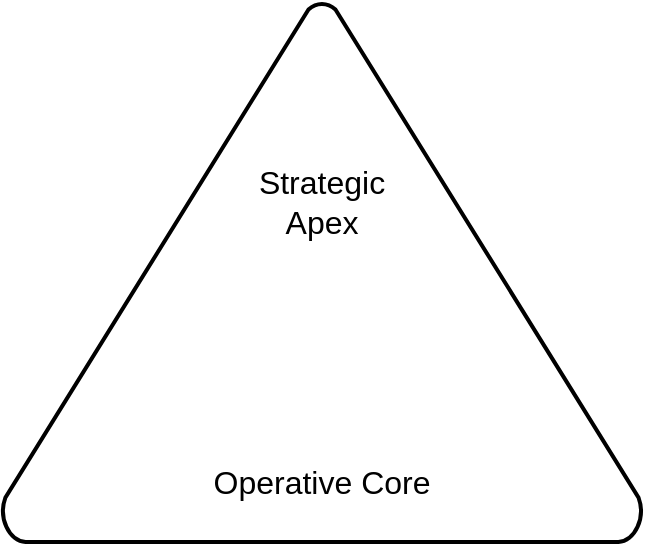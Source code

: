 <mxfile version="14.9.8" type="device"><diagram id="ZNldFlLemZe37PuKCwOv" name="Page-1"><mxGraphModel dx="1990" dy="810" grid="1" gridSize="10" guides="1" tooltips="1" connect="1" arrows="1" fold="1" page="1" pageScale="1" pageWidth="850" pageHeight="1100" math="0" shadow="0"><root><mxCell id="0"/><mxCell id="1" parent="0"/><mxCell id="dhuV2UKNjm5JvNrUDGnN-1" value="" style="strokeWidth=2;html=1;shape=mxgraph.flowchart.extract_or_measurement;whiteSpace=wrap;" vertex="1" parent="1"><mxGeometry x="240" y="50" width="320" height="270" as="geometry"/></mxCell><mxCell id="dhuV2UKNjm5JvNrUDGnN-2" value="&lt;font style=&quot;font-size: 16px&quot;&gt;Strategic&lt;br&gt;Apex&lt;/font&gt;" style="text;html=1;strokeColor=none;fillColor=none;align=center;verticalAlign=middle;whiteSpace=wrap;rounded=0;" vertex="1" parent="1"><mxGeometry x="380" y="140" width="40" height="20" as="geometry"/></mxCell><mxCell id="dhuV2UKNjm5JvNrUDGnN-3" value="&lt;font style=&quot;font-size: 16px&quot;&gt;Operative Core&lt;/font&gt;" style="text;html=1;strokeColor=none;fillColor=none;align=center;verticalAlign=middle;whiteSpace=wrap;rounded=0;" vertex="1" parent="1"><mxGeometry x="330" y="280" width="140" height="20" as="geometry"/></mxCell></root></mxGraphModel></diagram></mxfile>